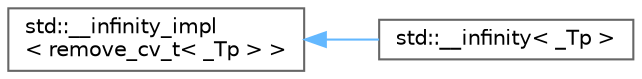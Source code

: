 digraph "Graphical Class Hierarchy"
{
 // LATEX_PDF_SIZE
  bgcolor="transparent";
  edge [fontname=Helvetica,fontsize=10,labelfontname=Helvetica,labelfontsize=10];
  node [fontname=Helvetica,fontsize=10,shape=box,height=0.2,width=0.4];
  rankdir="LR";
  Node0 [id="Node000000",label="std::__infinity_impl\l\< remove_cv_t\< _Tp \> \>",height=0.2,width=0.4,color="grey40", fillcolor="white", style="filled",URL="$structstd_1_1____infinity__impl.html",tooltip=" "];
  Node0 -> Node1 [id="edge352_Node000000_Node000001",dir="back",color="steelblue1",style="solid",tooltip=" "];
  Node1 [id="Node000001",label="std::__infinity\< _Tp \>",height=0.2,width=0.4,color="grey40", fillcolor="white", style="filled",URL="$structstd_1_1____infinity.html",tooltip=" "];
}
